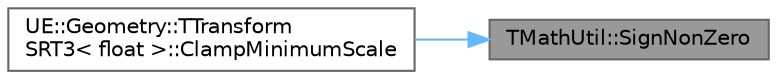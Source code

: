 digraph "TMathUtil::SignNonZero"
{
 // INTERACTIVE_SVG=YES
 // LATEX_PDF_SIZE
  bgcolor="transparent";
  edge [fontname=Helvetica,fontsize=10,labelfontname=Helvetica,labelfontsize=10];
  node [fontname=Helvetica,fontsize=10,shape=box,height=0.2,width=0.4];
  rankdir="RL";
  Node1 [id="Node000001",label="TMathUtil::SignNonZero",height=0.2,width=0.4,color="gray40", fillcolor="grey60", style="filled", fontcolor="black",tooltip=" "];
  Node1 -> Node2 [id="edge1_Node000001_Node000002",dir="back",color="steelblue1",style="solid",tooltip=" "];
  Node2 [id="Node000002",label="UE::Geometry::TTransform\lSRT3\< float \>::ClampMinimumScale",height=0.2,width=0.4,color="grey40", fillcolor="white", style="filled",URL="$d6/dfd/classUE_1_1Geometry_1_1TTransformSRT3.html#a4d9a17cb0f3eb2934d36222115b06084",tooltip=" "];
}
